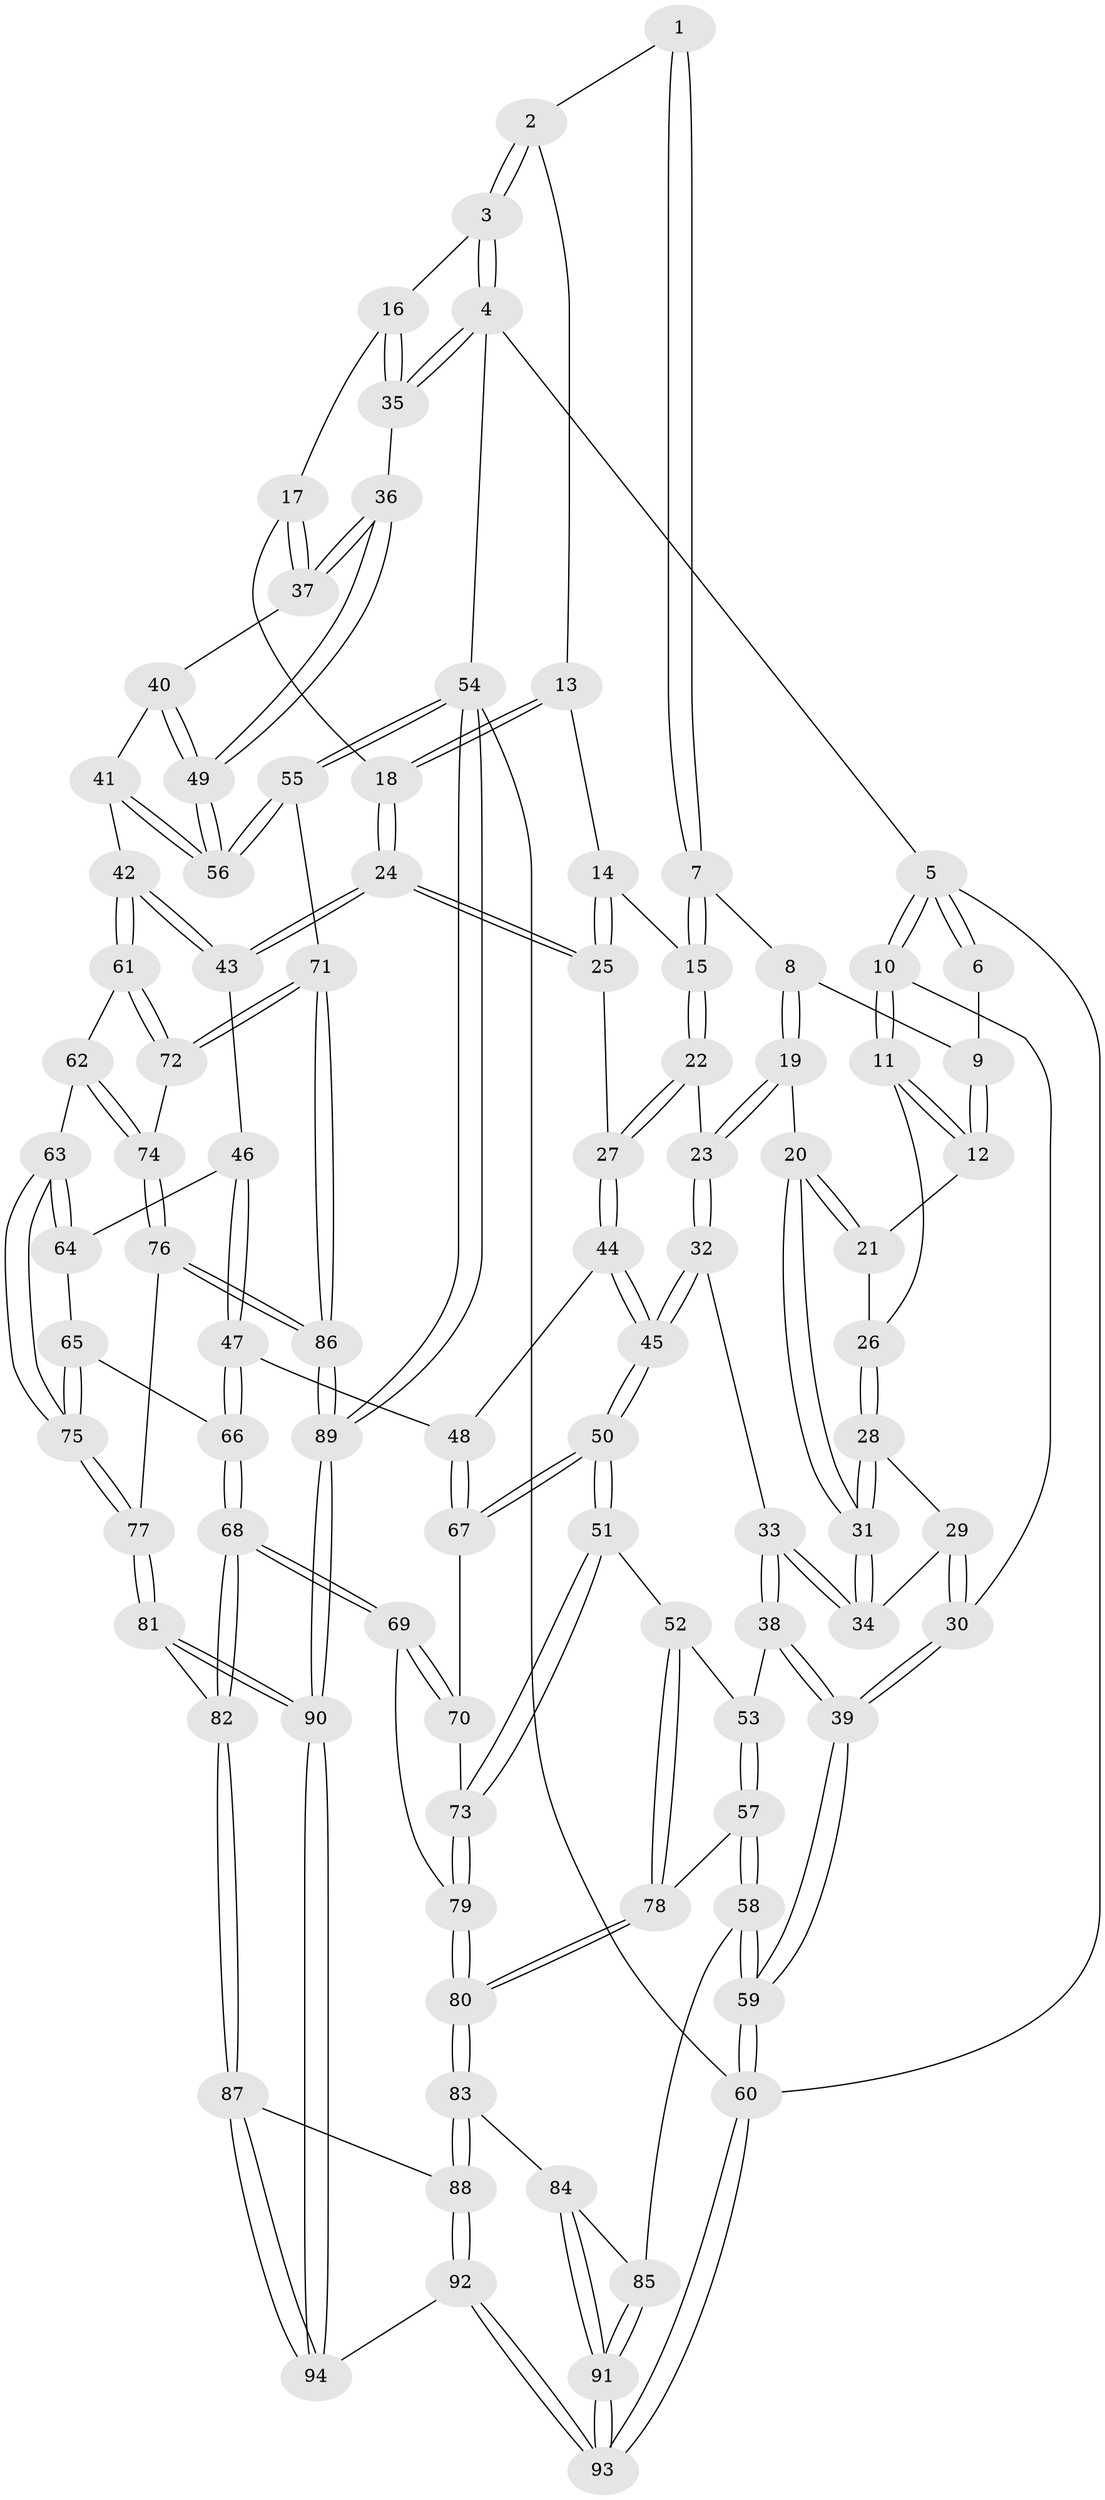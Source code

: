 // coarse degree distribution, {3: 0.2, 4: 0.36363636363636365, 5: 0.34545454545454546, 6: 0.07272727272727272, 8: 0.01818181818181818}
// Generated by graph-tools (version 1.1) at 2025/42/03/06/25 10:42:30]
// undirected, 94 vertices, 232 edges
graph export_dot {
graph [start="1"]
  node [color=gray90,style=filled];
  1 [pos="+0.31909986250478084+0"];
  2 [pos="+0.6171910272996295+0"];
  3 [pos="+0.8006654529518829+0"];
  4 [pos="+1+0"];
  5 [pos="+0+0"];
  6 [pos="+0.13096453474706882+0"];
  7 [pos="+0.3012915312870608+0.08956275887749333"];
  8 [pos="+0.2046948657243837+0.13069261265102788"];
  9 [pos="+0.1294266980424366+0.07955018541717988"];
  10 [pos="+0+0.07151158052665947"];
  11 [pos="+0+0.15466944735817353"];
  12 [pos="+0.06887083568633537+0.1329567014359087"];
  13 [pos="+0.5428603312071356+0.02934994206712649"];
  14 [pos="+0.47365212973852+0.12738146783636603"];
  15 [pos="+0.3483865930840336+0.1588948921492635"];
  16 [pos="+0.7825677663828143+0.18221173582240552"];
  17 [pos="+0.7623463153374862+0.2424615730460677"];
  18 [pos="+0.6135889555021904+0.29492957770089634"];
  19 [pos="+0.18238411401465177+0.21066918584330985"];
  20 [pos="+0.17370736347897683+0.2118467534520229"];
  21 [pos="+0.14497613965081488+0.1946309330569524"];
  22 [pos="+0.33203414964194+0.29861230584310305"];
  23 [pos="+0.27180351113429685+0.2970316398855353"];
  24 [pos="+0.5558941352112101+0.3343809184249453"];
  25 [pos="+0.5304234976664534+0.32690504021911343"];
  26 [pos="+0.046030861221744226+0.21568607653971875"];
  27 [pos="+0.37567294876044216+0.33955347064929714"];
  28 [pos="+0.08154489806582933+0.2714887870808928"];
  29 [pos="+0+0.2885891820227219"];
  30 [pos="+0+0.26864958000425826"];
  31 [pos="+0.08722680904681078+0.2769183223471034"];
  32 [pos="+0.12181693700924037+0.3981951504825604"];
  33 [pos="+0.11004979975985417+0.3941076342464718"];
  34 [pos="+0.09457495388166713+0.33692708783309977"];
  35 [pos="+1+0.27197231493993185"];
  36 [pos="+1+0.2914788390543434"];
  37 [pos="+0.8170038397357771+0.33273839165773156"];
  38 [pos="+0+0.4460885920619287"];
  39 [pos="+0+0.44187682496665065"];
  40 [pos="+0.8236904728303014+0.3915919458207257"];
  41 [pos="+0.8120370649891583+0.46252065190542757"];
  42 [pos="+0.7787963346916675+0.503881791261075"];
  43 [pos="+0.5787843178153155+0.4273274877553639"];
  44 [pos="+0.3585998024451853+0.4095557999879759"];
  45 [pos="+0.19495406274668664+0.5195617319564214"];
  46 [pos="+0.5524883652063749+0.5075533552602122"];
  47 [pos="+0.40519319482963184+0.5354776432913126"];
  48 [pos="+0.4031967292059457+0.5342535818241552"];
  49 [pos="+1+0.43914074436063455"];
  50 [pos="+0.19479855920104863+0.5357989069571344"];
  51 [pos="+0.15772555117643192+0.60320482972548"];
  52 [pos="+0.14917280627674537+0.6085176640326562"];
  53 [pos="+0.001335962036132434+0.5011915695519481"];
  54 [pos="+1+1"];
  55 [pos="+1+0.6747214491803525"];
  56 [pos="+1+0.5777770669468925"];
  57 [pos="+0.05475396629680371+0.6926478860930017"];
  58 [pos="+0+0.7978092551317383"];
  59 [pos="+0+0.8300444214116705"];
  60 [pos="+0+1"];
  61 [pos="+0.7774309609995643+0.5143063786467512"];
  62 [pos="+0.7701812221333897+0.5340077402503313"];
  63 [pos="+0.69192701812935+0.6035470843086873"];
  64 [pos="+0.5554284973124596+0.5165175614787422"];
  65 [pos="+0.5412467518319583+0.6122775870057277"];
  66 [pos="+0.4408199174784876+0.6597182825497784"];
  67 [pos="+0.31801168452833767+0.5765722857437005"];
  68 [pos="+0.4079812777349908+0.7481385990101809"];
  69 [pos="+0.37672781124393334+0.741134986370247"];
  70 [pos="+0.32016488430195705+0.6015809649376657"];
  71 [pos="+1+0.6758561714462442"];
  72 [pos="+1+0.6733339230141272"];
  73 [pos="+0.24702894418509833+0.6759639043968025"];
  74 [pos="+0.8377980712621352+0.6790845558938131"];
  75 [pos="+0.6524131264703762+0.730920487748062"];
  76 [pos="+0.7278893540930241+0.7913884331819844"];
  77 [pos="+0.654636852962256+0.7511226547484903"];
  78 [pos="+0.08508068819276206+0.6805886409072845"];
  79 [pos="+0.301187175951264+0.7465893310435094"];
  80 [pos="+0.22227418611778432+0.8128718854196079"];
  81 [pos="+0.4899384740305943+0.8270253338714059"];
  82 [pos="+0.464146684859201+0.8175905848308282"];
  83 [pos="+0.2108311728623852+0.8539884722720825"];
  84 [pos="+0.18087514509162333+0.8653002831858909"];
  85 [pos="+0.06577819277982841+0.8616874952293471"];
  86 [pos="+0.7633000271555243+0.8501593775140237"];
  87 [pos="+0.3421556530439835+0.9298471214404112"];
  88 [pos="+0.21087869219753114+0.8540468481813734"];
  89 [pos="+0.948191186678735+1"];
  90 [pos="+0.6102887384355301+1"];
  91 [pos="+0.12983131893564306+1"];
  92 [pos="+0.24848450887292722+1"];
  93 [pos="+0.12064150594143222+1"];
  94 [pos="+0.3110845729738735+1"];
  1 -- 2;
  1 -- 7;
  1 -- 7;
  2 -- 3;
  2 -- 3;
  2 -- 13;
  3 -- 4;
  3 -- 4;
  3 -- 16;
  4 -- 5;
  4 -- 35;
  4 -- 35;
  4 -- 54;
  5 -- 6;
  5 -- 6;
  5 -- 10;
  5 -- 10;
  5 -- 60;
  6 -- 9;
  7 -- 8;
  7 -- 15;
  7 -- 15;
  8 -- 9;
  8 -- 19;
  8 -- 19;
  9 -- 12;
  9 -- 12;
  10 -- 11;
  10 -- 11;
  10 -- 30;
  11 -- 12;
  11 -- 12;
  11 -- 26;
  12 -- 21;
  13 -- 14;
  13 -- 18;
  13 -- 18;
  14 -- 15;
  14 -- 25;
  14 -- 25;
  15 -- 22;
  15 -- 22;
  16 -- 17;
  16 -- 35;
  16 -- 35;
  17 -- 18;
  17 -- 37;
  17 -- 37;
  18 -- 24;
  18 -- 24;
  19 -- 20;
  19 -- 23;
  19 -- 23;
  20 -- 21;
  20 -- 21;
  20 -- 31;
  20 -- 31;
  21 -- 26;
  22 -- 23;
  22 -- 27;
  22 -- 27;
  23 -- 32;
  23 -- 32;
  24 -- 25;
  24 -- 25;
  24 -- 43;
  24 -- 43;
  25 -- 27;
  26 -- 28;
  26 -- 28;
  27 -- 44;
  27 -- 44;
  28 -- 29;
  28 -- 31;
  28 -- 31;
  29 -- 30;
  29 -- 30;
  29 -- 34;
  30 -- 39;
  30 -- 39;
  31 -- 34;
  31 -- 34;
  32 -- 33;
  32 -- 45;
  32 -- 45;
  33 -- 34;
  33 -- 34;
  33 -- 38;
  33 -- 38;
  35 -- 36;
  36 -- 37;
  36 -- 37;
  36 -- 49;
  36 -- 49;
  37 -- 40;
  38 -- 39;
  38 -- 39;
  38 -- 53;
  39 -- 59;
  39 -- 59;
  40 -- 41;
  40 -- 49;
  40 -- 49;
  41 -- 42;
  41 -- 56;
  41 -- 56;
  42 -- 43;
  42 -- 43;
  42 -- 61;
  42 -- 61;
  43 -- 46;
  44 -- 45;
  44 -- 45;
  44 -- 48;
  45 -- 50;
  45 -- 50;
  46 -- 47;
  46 -- 47;
  46 -- 64;
  47 -- 48;
  47 -- 66;
  47 -- 66;
  48 -- 67;
  48 -- 67;
  49 -- 56;
  49 -- 56;
  50 -- 51;
  50 -- 51;
  50 -- 67;
  50 -- 67;
  51 -- 52;
  51 -- 73;
  51 -- 73;
  52 -- 53;
  52 -- 78;
  52 -- 78;
  53 -- 57;
  53 -- 57;
  54 -- 55;
  54 -- 55;
  54 -- 89;
  54 -- 89;
  54 -- 60;
  55 -- 56;
  55 -- 56;
  55 -- 71;
  57 -- 58;
  57 -- 58;
  57 -- 78;
  58 -- 59;
  58 -- 59;
  58 -- 85;
  59 -- 60;
  59 -- 60;
  60 -- 93;
  60 -- 93;
  61 -- 62;
  61 -- 72;
  61 -- 72;
  62 -- 63;
  62 -- 74;
  62 -- 74;
  63 -- 64;
  63 -- 64;
  63 -- 75;
  63 -- 75;
  64 -- 65;
  65 -- 66;
  65 -- 75;
  65 -- 75;
  66 -- 68;
  66 -- 68;
  67 -- 70;
  68 -- 69;
  68 -- 69;
  68 -- 82;
  68 -- 82;
  69 -- 70;
  69 -- 70;
  69 -- 79;
  70 -- 73;
  71 -- 72;
  71 -- 72;
  71 -- 86;
  71 -- 86;
  72 -- 74;
  73 -- 79;
  73 -- 79;
  74 -- 76;
  74 -- 76;
  75 -- 77;
  75 -- 77;
  76 -- 77;
  76 -- 86;
  76 -- 86;
  77 -- 81;
  77 -- 81;
  78 -- 80;
  78 -- 80;
  79 -- 80;
  79 -- 80;
  80 -- 83;
  80 -- 83;
  81 -- 82;
  81 -- 90;
  81 -- 90;
  82 -- 87;
  82 -- 87;
  83 -- 84;
  83 -- 88;
  83 -- 88;
  84 -- 85;
  84 -- 91;
  84 -- 91;
  85 -- 91;
  85 -- 91;
  86 -- 89;
  86 -- 89;
  87 -- 88;
  87 -- 94;
  87 -- 94;
  88 -- 92;
  88 -- 92;
  89 -- 90;
  89 -- 90;
  90 -- 94;
  90 -- 94;
  91 -- 93;
  91 -- 93;
  92 -- 93;
  92 -- 93;
  92 -- 94;
}
